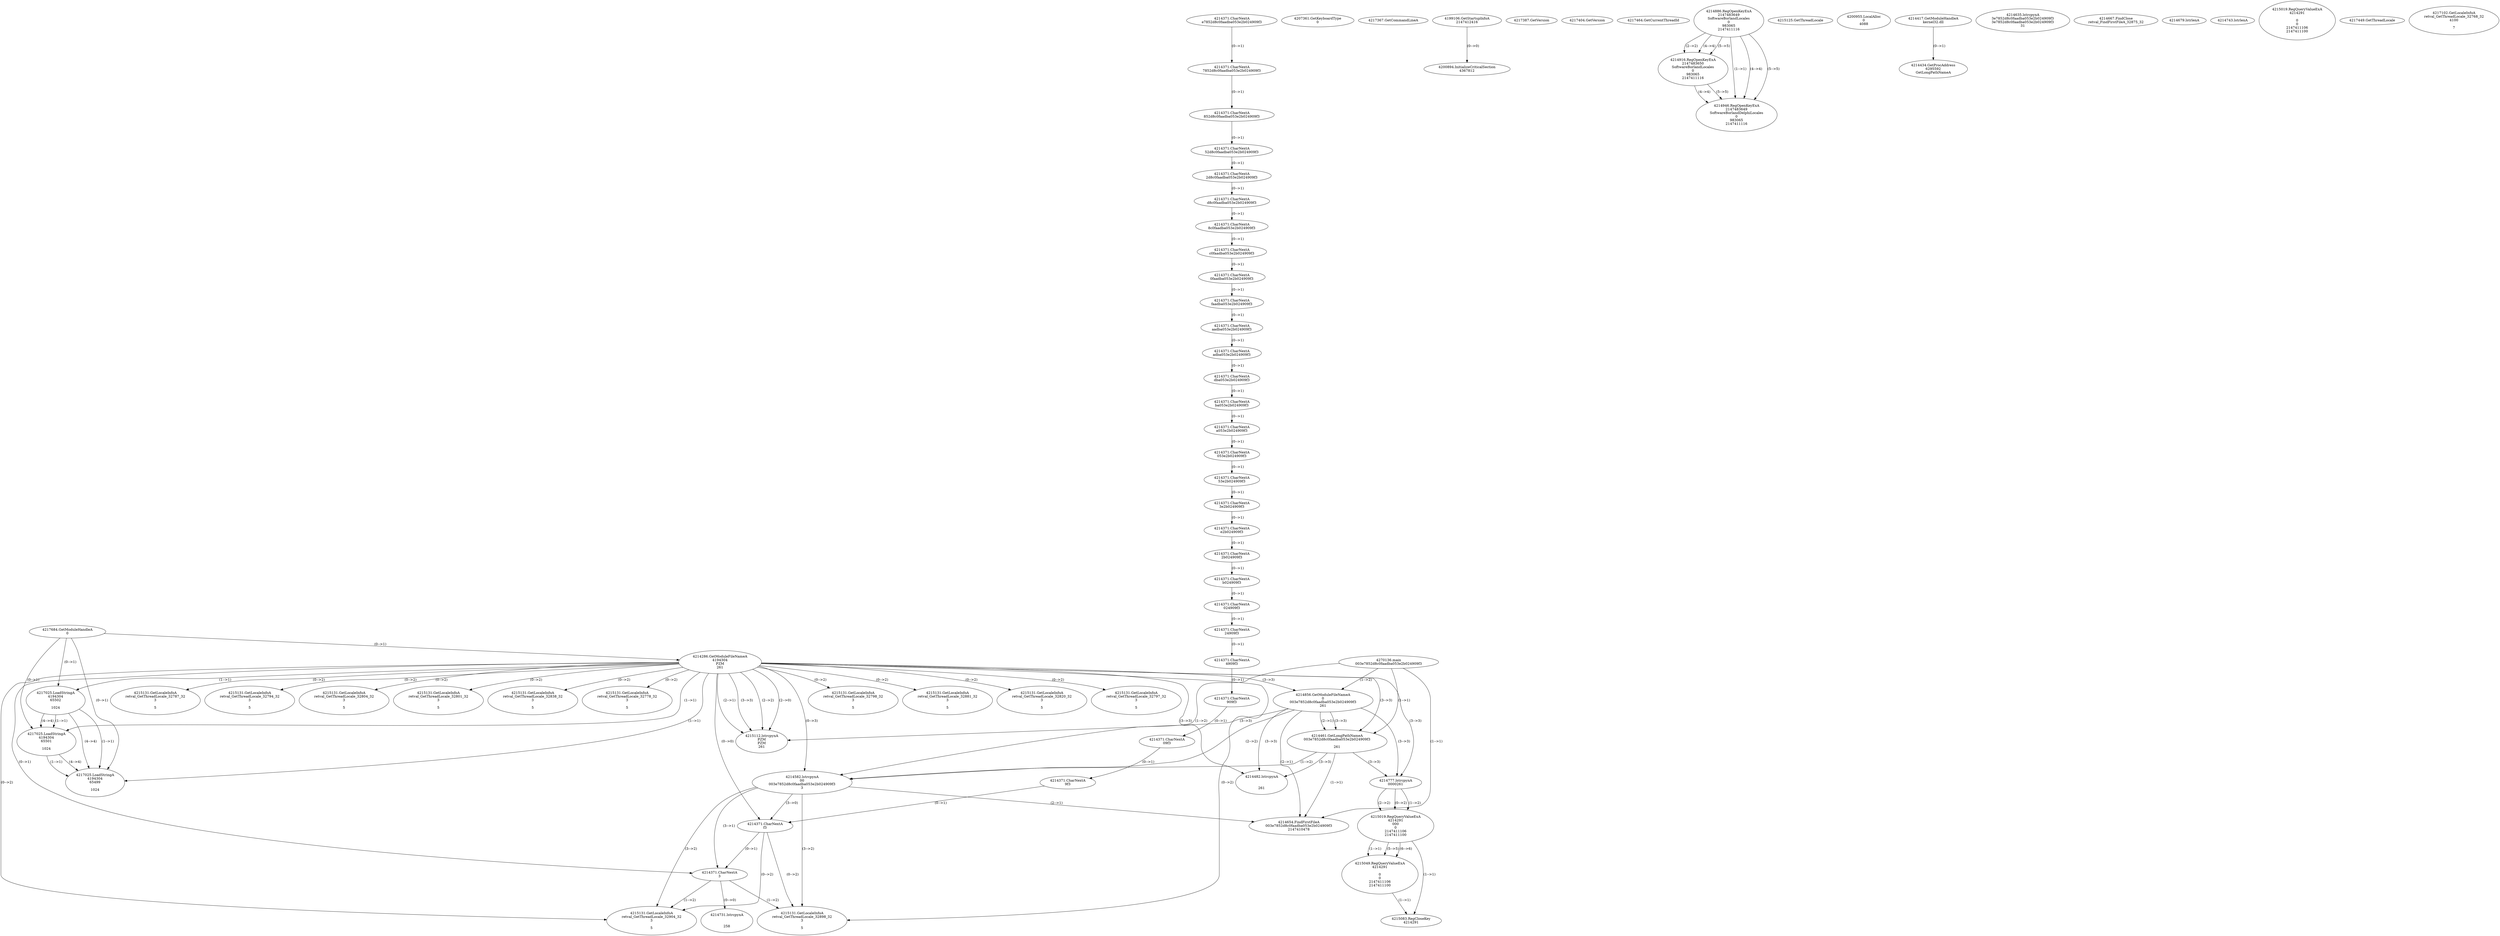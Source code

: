 // Global SCDG with merge call
digraph {
	0 [label="4270136.main
003e7852d8c0faadba053e2b024909f3"]
	1 [label="4217684.GetModuleHandleA
0"]
	2 [label="4207361.GetKeyboardType
0"]
	3 [label="4217367.GetCommandLineA
"]
	4 [label="4199106.GetStartupInfoA
2147412416"]
	5 [label="4217387.GetVersion
"]
	6 [label="4217404.GetVersion
"]
	7 [label="4217464.GetCurrentThreadId
"]
	8 [label="4214286.GetModuleFileNameA
4194304
PZM
261"]
	1 -> 8 [label="(0-->1)"]
	9 [label="4214856.GetModuleFileNameA
0
003e7852d8c0faadba053e2b024909f3
261"]
	0 -> 9 [label="(1-->2)"]
	8 -> 9 [label="(3-->3)"]
	10 [label="4214886.RegOpenKeyExA
2147483649
Software\Borland\Locales
0
983065
2147411116"]
	11 [label="4214916.RegOpenKeyExA
2147483650
Software\Borland\Locales
0
983065
2147411116"]
	10 -> 11 [label="(2-->2)"]
	10 -> 11 [label="(4-->4)"]
	10 -> 11 [label="(5-->5)"]
	12 [label="4214946.RegOpenKeyExA
2147483649
Software\Borland\Delphi\Locales
0
983065
2147411116"]
	10 -> 12 [label="(1-->1)"]
	10 -> 12 [label="(4-->4)"]
	11 -> 12 [label="(4-->4)"]
	10 -> 12 [label="(5-->5)"]
	11 -> 12 [label="(5-->5)"]
	13 [label="4215112.lstrcpynA
PZM
PZM
261"]
	8 -> 13 [label="(2-->1)"]
	8 -> 13 [label="(2-->2)"]
	8 -> 13 [label="(3-->3)"]
	9 -> 13 [label="(3-->3)"]
	8 -> 13 [label="(2-->0)"]
	14 [label="4215125.GetThreadLocale
"]
	15 [label="4215131.GetLocaleInfoA
retval_GetThreadLocale_32778_32
3

5"]
	8 -> 15 [label="(0-->2)"]
	16 [label="4217025.LoadStringA
4194304
65502

1024"]
	1 -> 16 [label="(0-->1)"]
	8 -> 16 [label="(1-->1)"]
	17 [label="4200894.InitializeCriticalSection
4367812"]
	4 -> 17 [label="(0-->0)"]
	18 [label="4200955.LocalAlloc
0
4088"]
	19 [label="4217025.LoadStringA
4194304
65501

1024"]
	1 -> 19 [label="(0-->1)"]
	8 -> 19 [label="(1-->1)"]
	16 -> 19 [label="(1-->1)"]
	16 -> 19 [label="(4-->4)"]
	20 [label="4217025.LoadStringA
4194304
65499

1024"]
	1 -> 20 [label="(0-->1)"]
	8 -> 20 [label="(1-->1)"]
	16 -> 20 [label="(1-->1)"]
	19 -> 20 [label="(1-->1)"]
	16 -> 20 [label="(4-->4)"]
	19 -> 20 [label="(4-->4)"]
	21 [label="4214417.GetModuleHandleA
kernel32.dll"]
	22 [label="4214434.GetProcAddress
6295592
GetLongPathNameA"]
	21 -> 22 [label="(0-->1)"]
	23 [label="4214461.GetLongPathNameA
003e7852d8c0faadba053e2b024909f3

261"]
	0 -> 23 [label="(1-->1)"]
	9 -> 23 [label="(2-->1)"]
	8 -> 23 [label="(3-->3)"]
	9 -> 23 [label="(3-->3)"]
	24 [label="4214582.lstrcpynA
00
003e7852d8c0faadba053e2b024909f3
3"]
	0 -> 24 [label="(1-->2)"]
	9 -> 24 [label="(2-->2)"]
	23 -> 24 [label="(1-->2)"]
	8 -> 24 [label="(0-->3)"]
	25 [label="4214371.CharNextA
e7852d8c0faadba053e2b024909f3"]
	26 [label="4214371.CharNextA
7852d8c0faadba053e2b024909f3"]
	25 -> 26 [label="(0-->1)"]
	27 [label="4214371.CharNextA
852d8c0faadba053e2b024909f3"]
	26 -> 27 [label="(0-->1)"]
	28 [label="4214371.CharNextA
52d8c0faadba053e2b024909f3"]
	27 -> 28 [label="(0-->1)"]
	29 [label="4214371.CharNextA
2d8c0faadba053e2b024909f3"]
	28 -> 29 [label="(0-->1)"]
	30 [label="4214371.CharNextA
d8c0faadba053e2b024909f3"]
	29 -> 30 [label="(0-->1)"]
	31 [label="4214371.CharNextA
8c0faadba053e2b024909f3"]
	30 -> 31 [label="(0-->1)"]
	32 [label="4214371.CharNextA
c0faadba053e2b024909f3"]
	31 -> 32 [label="(0-->1)"]
	33 [label="4214371.CharNextA
0faadba053e2b024909f3"]
	32 -> 33 [label="(0-->1)"]
	34 [label="4214371.CharNextA
faadba053e2b024909f3"]
	33 -> 34 [label="(0-->1)"]
	35 [label="4214371.CharNextA
aadba053e2b024909f3"]
	34 -> 35 [label="(0-->1)"]
	36 [label="4214371.CharNextA
adba053e2b024909f3"]
	35 -> 36 [label="(0-->1)"]
	37 [label="4214371.CharNextA
dba053e2b024909f3"]
	36 -> 37 [label="(0-->1)"]
	38 [label="4214371.CharNextA
ba053e2b024909f3"]
	37 -> 38 [label="(0-->1)"]
	39 [label="4214371.CharNextA
a053e2b024909f3"]
	38 -> 39 [label="(0-->1)"]
	40 [label="4214371.CharNextA
053e2b024909f3"]
	39 -> 40 [label="(0-->1)"]
	41 [label="4214371.CharNextA
53e2b024909f3"]
	40 -> 41 [label="(0-->1)"]
	42 [label="4214371.CharNextA
3e2b024909f3"]
	41 -> 42 [label="(0-->1)"]
	43 [label="4214371.CharNextA
e2b024909f3"]
	42 -> 43 [label="(0-->1)"]
	44 [label="4214371.CharNextA
2b024909f3"]
	43 -> 44 [label="(0-->1)"]
	45 [label="4214371.CharNextA
b024909f3"]
	44 -> 45 [label="(0-->1)"]
	46 [label="4214371.CharNextA
024909f3"]
	45 -> 46 [label="(0-->1)"]
	47 [label="4214371.CharNextA
24909f3"]
	46 -> 47 [label="(0-->1)"]
	48 [label="4214371.CharNextA
4909f3"]
	47 -> 48 [label="(0-->1)"]
	49 [label="4214371.CharNextA
909f3"]
	48 -> 49 [label="(0-->1)"]
	50 [label="4214371.CharNextA
09f3"]
	49 -> 50 [label="(0-->1)"]
	51 [label="4214371.CharNextA
9f3"]
	50 -> 51 [label="(0-->1)"]
	52 [label="4214371.CharNextA
f3"]
	51 -> 52 [label="(0-->1)"]
	8 -> 52 [label="(0-->0)"]
	24 -> 52 [label="(3-->0)"]
	53 [label="4214371.CharNextA
3"]
	8 -> 53 [label="(0-->1)"]
	24 -> 53 [label="(3-->1)"]
	52 -> 53 [label="(0-->1)"]
	54 [label="4214635.lstrcpynA
3e7852d8c0faadba053e2b024909f3
3e7852d8c0faadba053e2b024909f3
31"]
	55 [label="4214654.FindFirstFileA
003e7852d8c0faadba053e2b024909f3
2147410478"]
	0 -> 55 [label="(1-->1)"]
	9 -> 55 [label="(2-->1)"]
	23 -> 55 [label="(1-->1)"]
	24 -> 55 [label="(2-->1)"]
	56 [label="4214667.FindClose
retval_FindFirstFileA_32875_32"]
	57 [label="4214679.lstrlenA
"]
	58 [label="4214731.lstrcpynA


258"]
	53 -> 58 [label="(0-->0)"]
	59 [label="4214743.lstrlenA
"]
	60 [label="4214777.lstrcpynA
00\
00\
261"]
	8 -> 60 [label="(3-->3)"]
	9 -> 60 [label="(3-->3)"]
	23 -> 60 [label="(3-->3)"]
	61 [label="4215019.RegQueryValueExA
4214291
00\
0
0
2147411106
2147411100"]
	60 -> 61 [label="(1-->2)"]
	60 -> 61 [label="(2-->2)"]
	60 -> 61 [label="(0-->2)"]
	62 [label="4215049.RegQueryValueExA
4214291

0
0
2147411106
2147411100"]
	61 -> 62 [label="(1-->1)"]
	61 -> 62 [label="(5-->5)"]
	61 -> 62 [label="(6-->6)"]
	63 [label="4215083.RegCloseKey
4214291"]
	61 -> 63 [label="(1-->1)"]
	62 -> 63 [label="(1-->1)"]
	64 [label="4215131.GetLocaleInfoA
retval_GetThreadLocale_32904_32
3

5"]
	8 -> 64 [label="(0-->2)"]
	24 -> 64 [label="(3-->2)"]
	52 -> 64 [label="(0-->2)"]
	53 -> 64 [label="(1-->2)"]
	65 [label="4214482.lstrcpynA


261"]
	8 -> 65 [label="(3-->3)"]
	9 -> 65 [label="(3-->3)"]
	23 -> 65 [label="(3-->3)"]
	66 [label="4215019.RegQueryValueExA
4214291

0
0
2147411106
2147411100"]
	67 [label="4215131.GetLocaleInfoA
retval_GetThreadLocale_32798_32
3

5"]
	8 -> 67 [label="(0-->2)"]
	68 [label="4217449.GetThreadLocale
"]
	69 [label="4217102.GetLocaleInfoA
retval_GetThreadLocale_32768_32
4100

7"]
	70 [label="4215131.GetLocaleInfoA
retval_GetThreadLocale_32881_32
3

5"]
	8 -> 70 [label="(0-->2)"]
	71 [label="4215131.GetLocaleInfoA
retval_GetThreadLocale_32820_32
3

5"]
	8 -> 71 [label="(0-->2)"]
	72 [label="4215131.GetLocaleInfoA
retval_GetThreadLocale_32797_32
3

5"]
	8 -> 72 [label="(0-->2)"]
	73 [label="4215131.GetLocaleInfoA
retval_GetThreadLocale_32787_32
3

5"]
	8 -> 73 [label="(0-->2)"]
	74 [label="4215131.GetLocaleInfoA
retval_GetThreadLocale_32794_32
3

5"]
	8 -> 74 [label="(0-->2)"]
	75 [label="4215131.GetLocaleInfoA
retval_GetThreadLocale_32804_32
3

5"]
	8 -> 75 [label="(0-->2)"]
	76 [label="4215131.GetLocaleInfoA
retval_GetThreadLocale_32801_32
3

5"]
	8 -> 76 [label="(0-->2)"]
	77 [label="4215131.GetLocaleInfoA
retval_GetThreadLocale_32838_32
3

5"]
	8 -> 77 [label="(0-->2)"]
	78 [label="4215131.GetLocaleInfoA
retval_GetThreadLocale_32898_32
3

5"]
	8 -> 78 [label="(0-->2)"]
	24 -> 78 [label="(3-->2)"]
	52 -> 78 [label="(0-->2)"]
	53 -> 78 [label="(1-->2)"]
}
